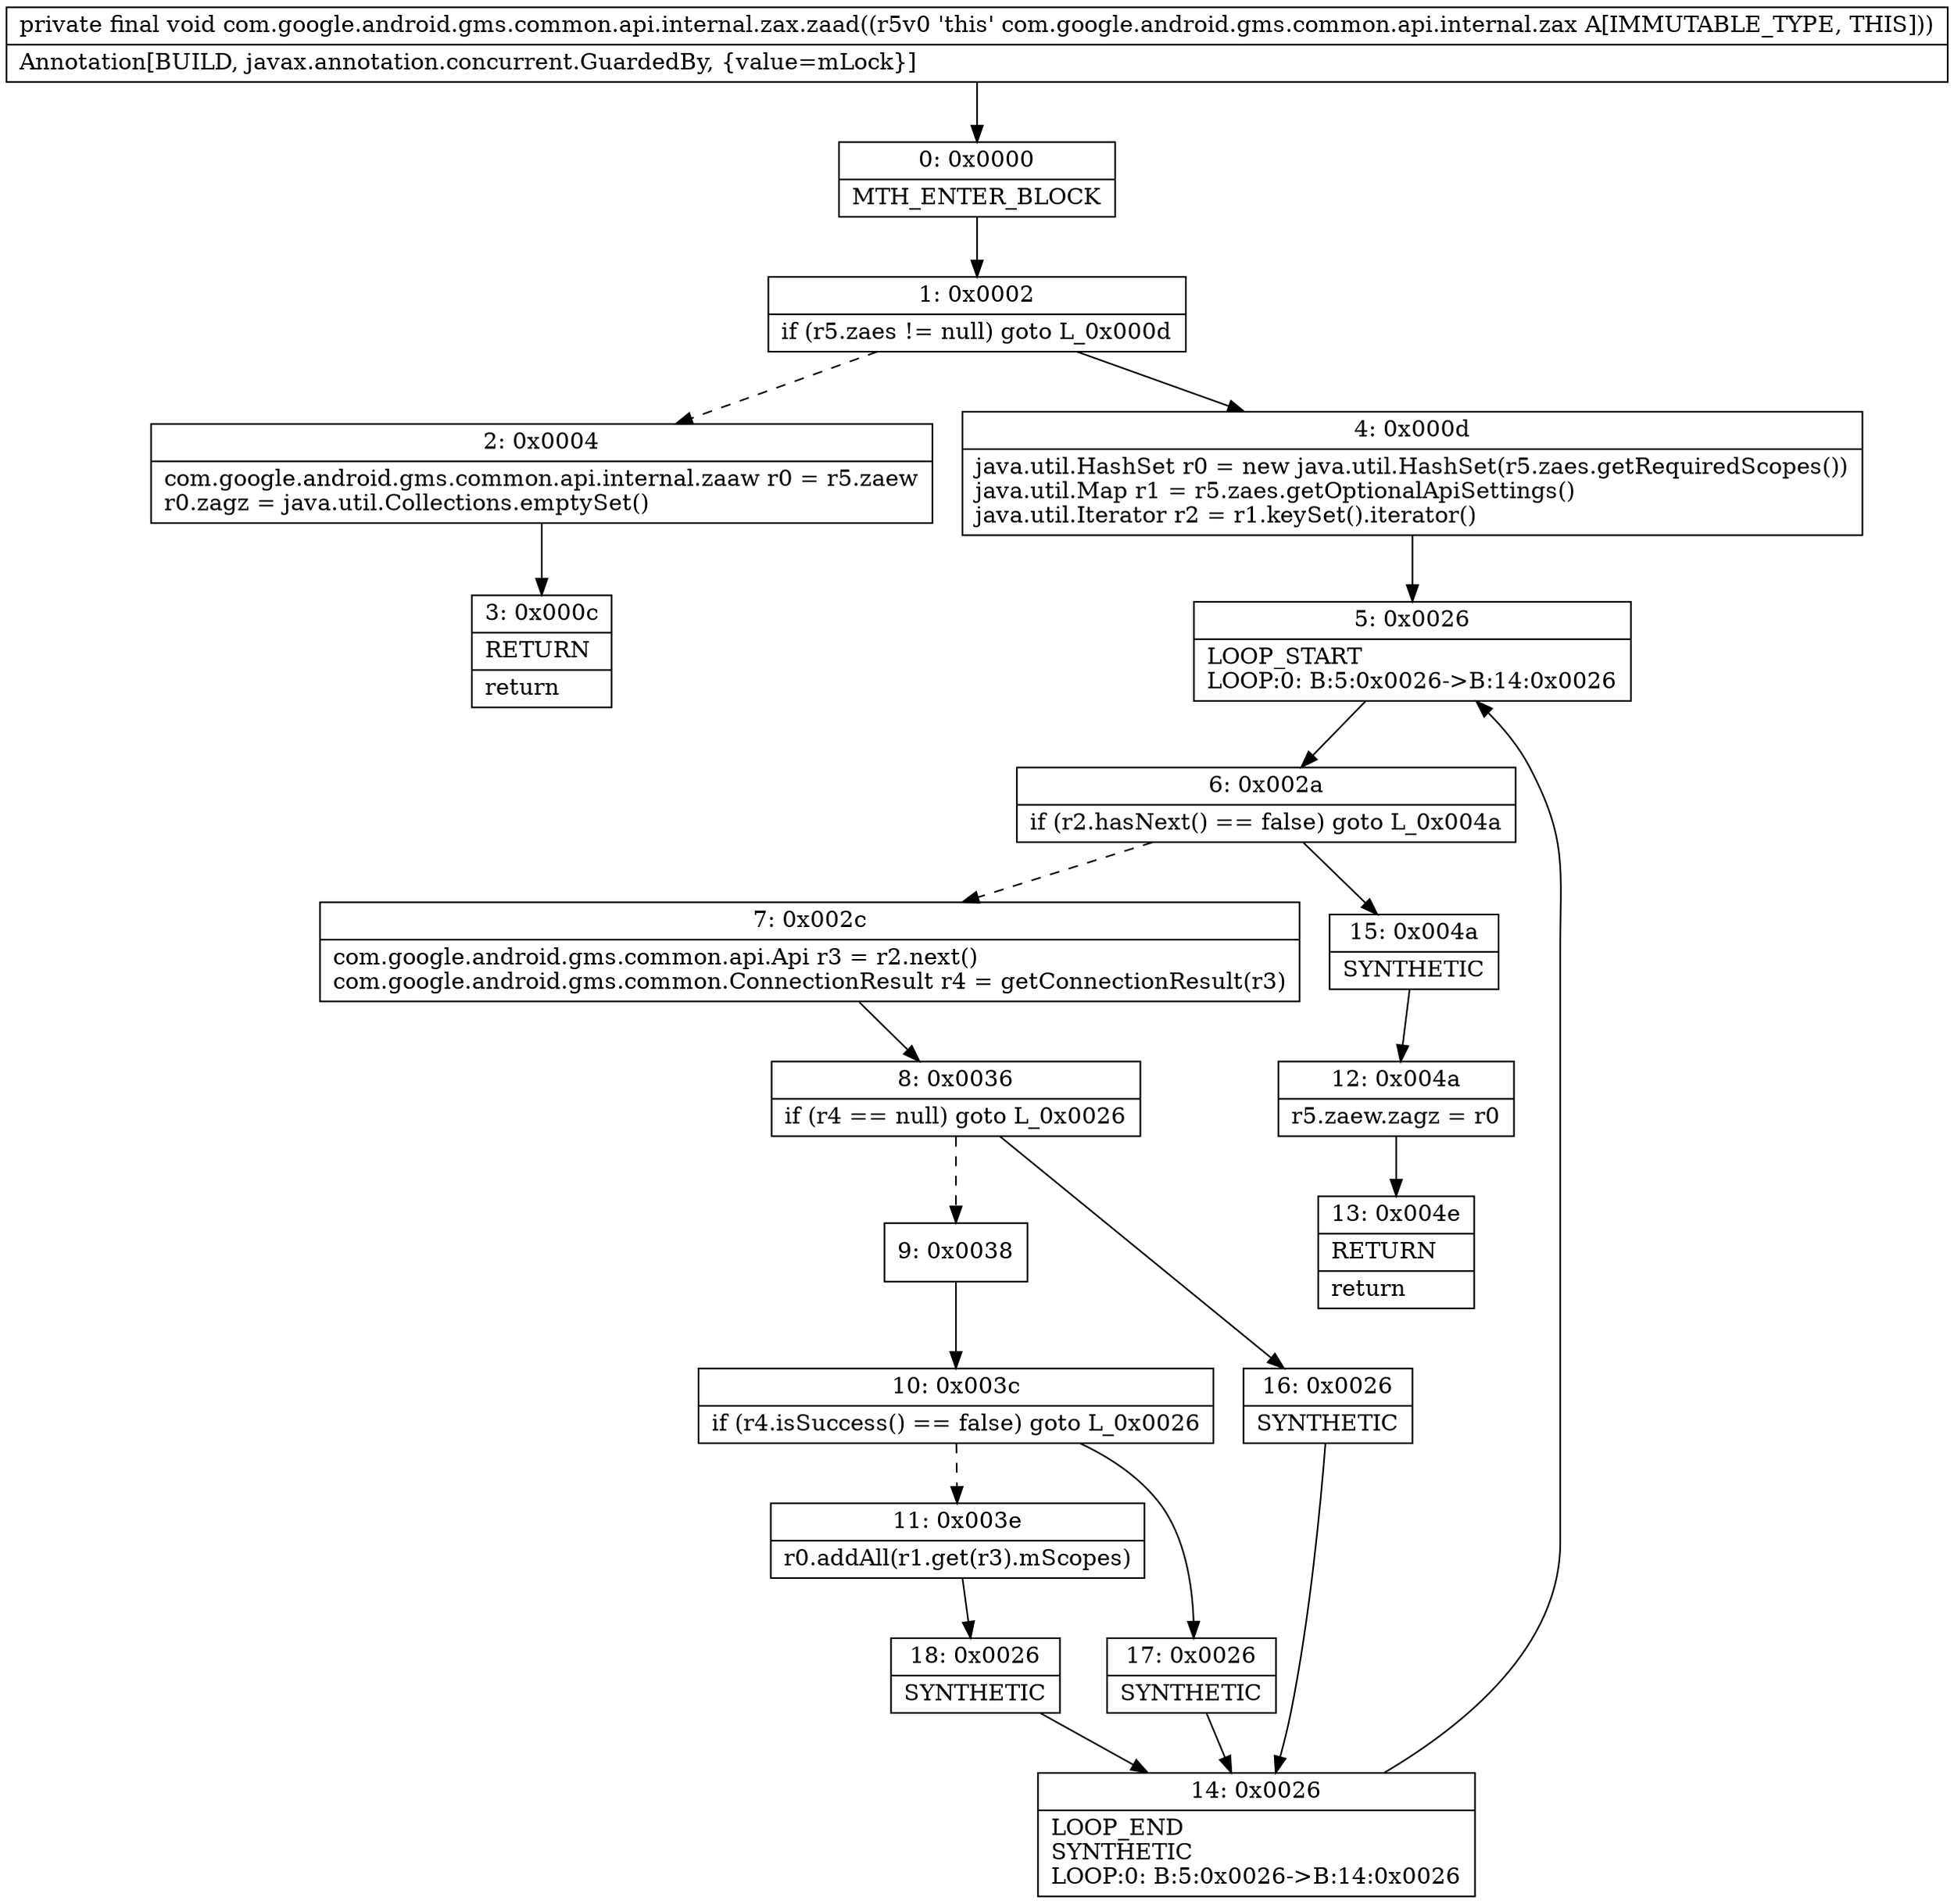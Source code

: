 digraph "CFG forcom.google.android.gms.common.api.internal.zax.zaad()V" {
Node_0 [shape=record,label="{0\:\ 0x0000|MTH_ENTER_BLOCK\l}"];
Node_1 [shape=record,label="{1\:\ 0x0002|if (r5.zaes != null) goto L_0x000d\l}"];
Node_2 [shape=record,label="{2\:\ 0x0004|com.google.android.gms.common.api.internal.zaaw r0 = r5.zaew\lr0.zagz = java.util.Collections.emptySet()\l}"];
Node_3 [shape=record,label="{3\:\ 0x000c|RETURN\l|return\l}"];
Node_4 [shape=record,label="{4\:\ 0x000d|java.util.HashSet r0 = new java.util.HashSet(r5.zaes.getRequiredScopes())\ljava.util.Map r1 = r5.zaes.getOptionalApiSettings()\ljava.util.Iterator r2 = r1.keySet().iterator()\l}"];
Node_5 [shape=record,label="{5\:\ 0x0026|LOOP_START\lLOOP:0: B:5:0x0026\-\>B:14:0x0026\l}"];
Node_6 [shape=record,label="{6\:\ 0x002a|if (r2.hasNext() == false) goto L_0x004a\l}"];
Node_7 [shape=record,label="{7\:\ 0x002c|com.google.android.gms.common.api.Api r3 = r2.next()\lcom.google.android.gms.common.ConnectionResult r4 = getConnectionResult(r3)\l}"];
Node_8 [shape=record,label="{8\:\ 0x0036|if (r4 == null) goto L_0x0026\l}"];
Node_9 [shape=record,label="{9\:\ 0x0038}"];
Node_10 [shape=record,label="{10\:\ 0x003c|if (r4.isSuccess() == false) goto L_0x0026\l}"];
Node_11 [shape=record,label="{11\:\ 0x003e|r0.addAll(r1.get(r3).mScopes)\l}"];
Node_12 [shape=record,label="{12\:\ 0x004a|r5.zaew.zagz = r0\l}"];
Node_13 [shape=record,label="{13\:\ 0x004e|RETURN\l|return\l}"];
Node_14 [shape=record,label="{14\:\ 0x0026|LOOP_END\lSYNTHETIC\lLOOP:0: B:5:0x0026\-\>B:14:0x0026\l}"];
Node_15 [shape=record,label="{15\:\ 0x004a|SYNTHETIC\l}"];
Node_16 [shape=record,label="{16\:\ 0x0026|SYNTHETIC\l}"];
Node_17 [shape=record,label="{17\:\ 0x0026|SYNTHETIC\l}"];
Node_18 [shape=record,label="{18\:\ 0x0026|SYNTHETIC\l}"];
MethodNode[shape=record,label="{private final void com.google.android.gms.common.api.internal.zax.zaad((r5v0 'this' com.google.android.gms.common.api.internal.zax A[IMMUTABLE_TYPE, THIS]))  | Annotation[BUILD, javax.annotation.concurrent.GuardedBy, \{value=mLock\}]\l}"];
MethodNode -> Node_0;
Node_0 -> Node_1;
Node_1 -> Node_2[style=dashed];
Node_1 -> Node_4;
Node_2 -> Node_3;
Node_4 -> Node_5;
Node_5 -> Node_6;
Node_6 -> Node_7[style=dashed];
Node_6 -> Node_15;
Node_7 -> Node_8;
Node_8 -> Node_9[style=dashed];
Node_8 -> Node_16;
Node_9 -> Node_10;
Node_10 -> Node_11[style=dashed];
Node_10 -> Node_17;
Node_11 -> Node_18;
Node_12 -> Node_13;
Node_14 -> Node_5;
Node_15 -> Node_12;
Node_16 -> Node_14;
Node_17 -> Node_14;
Node_18 -> Node_14;
}

